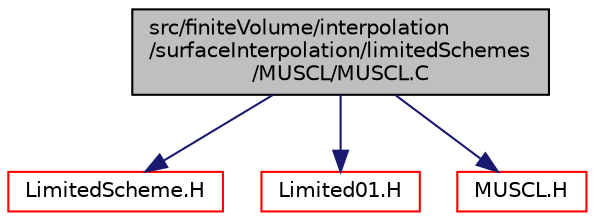 digraph "src/finiteVolume/interpolation/surfaceInterpolation/limitedSchemes/MUSCL/MUSCL.C"
{
  bgcolor="transparent";
  edge [fontname="Helvetica",fontsize="10",labelfontname="Helvetica",labelfontsize="10"];
  node [fontname="Helvetica",fontsize="10",shape=record];
  Node0 [label="src/finiteVolume/interpolation\l/surfaceInterpolation/limitedSchemes\l/MUSCL/MUSCL.C",height=0.2,width=0.4,color="black", fillcolor="grey75", style="filled", fontcolor="black"];
  Node0 -> Node1 [color="midnightblue",fontsize="10",style="solid",fontname="Helvetica"];
  Node1 [label="LimitedScheme.H",height=0.2,width=0.4,color="red",URL="$a04127.html"];
  Node0 -> Node102 [color="midnightblue",fontsize="10",style="solid",fontname="Helvetica"];
  Node102 [label="Limited01.H",height=0.2,width=0.4,color="red",URL="$a04106.html"];
  Node0 -> Node104 [color="midnightblue",fontsize="10",style="solid",fontname="Helvetica"];
  Node104 [label="MUSCL.H",height=0.2,width=0.4,color="red",URL="$a04166.html"];
}
